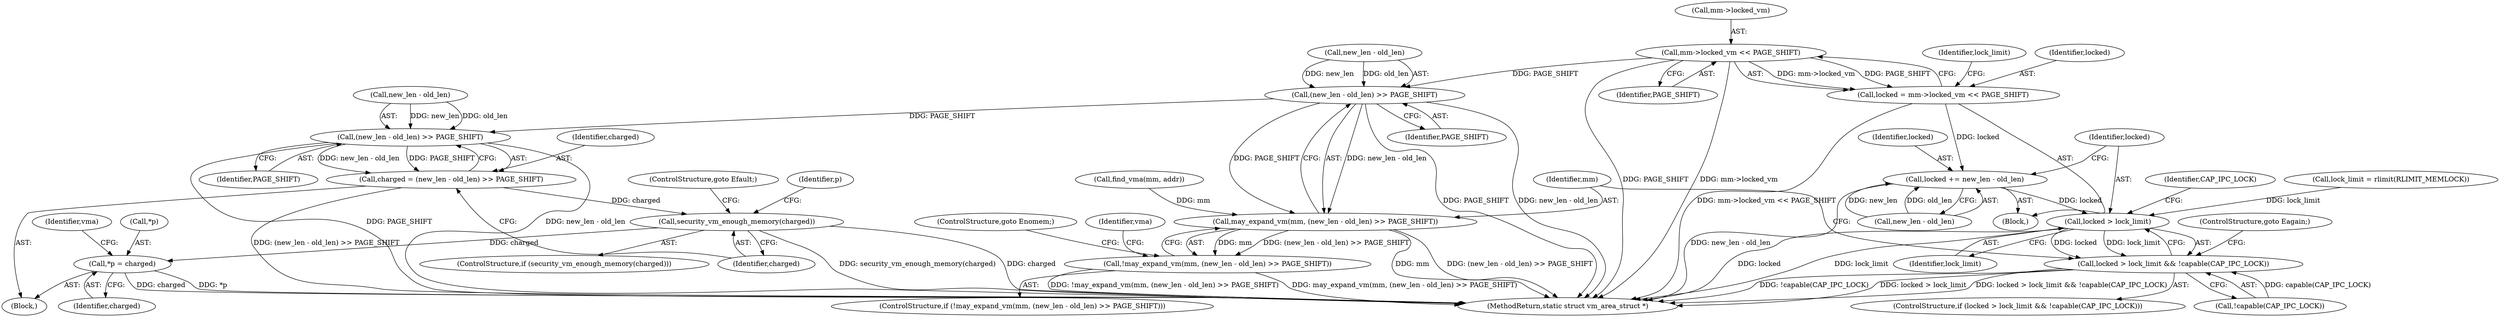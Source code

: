 digraph "0_linux_982134ba62618c2d69fbbbd166d0a11ee3b7e3d8@pointer" {
"1000168" [label="(Call,mm->locked_vm << PAGE_SHIFT)"];
"1000166" [label="(Call,locked = mm->locked_vm << PAGE_SHIFT)"];
"1000177" [label="(Call,locked += new_len - old_len)"];
"1000184" [label="(Call,locked > lock_limit)"];
"1000183" [label="(Call,locked > lock_limit && !capable(CAP_IPC_LOCK))"];
"1000195" [label="(Call,(new_len - old_len) >> PAGE_SHIFT)"];
"1000193" [label="(Call,may_expand_vm(mm, (new_len - old_len) >> PAGE_SHIFT))"];
"1000192" [label="(Call,!may_expand_vm(mm, (new_len - old_len) >> PAGE_SHIFT))"];
"1000211" [label="(Call,(new_len - old_len) >> PAGE_SHIFT)"];
"1000209" [label="(Call,charged = (new_len - old_len) >> PAGE_SHIFT)"];
"1000217" [label="(Call,security_vm_enough_memory(charged))"];
"1000220" [label="(Call,*p = charged)"];
"1000222" [label="(Identifier,p)"];
"1000190" [label="(ControlStructure,goto Eagain;)"];
"1000192" [label="(Call,!may_expand_vm(mm, (new_len - old_len) >> PAGE_SHIFT))"];
"1000174" [label="(Identifier,lock_limit)"];
"1000209" [label="(Call,charged = (new_len - old_len) >> PAGE_SHIFT)"];
"1000187" [label="(Call,!capable(CAP_IPC_LOCK))"];
"1000212" [label="(Call,new_len - old_len)"];
"1000183" [label="(Call,locked > lock_limit && !capable(CAP_IPC_LOCK))"];
"1000193" [label="(Call,may_expand_vm(mm, (new_len - old_len) >> PAGE_SHIFT))"];
"1000178" [label="(Identifier,locked)"];
"1000200" [label="(ControlStructure,goto Enomem;)"];
"1000219" [label="(ControlStructure,goto Efault;)"];
"1000199" [label="(Identifier,PAGE_SHIFT)"];
"1000184" [label="(Call,locked > lock_limit)"];
"1000194" [label="(Identifier,mm)"];
"1000186" [label="(Identifier,lock_limit)"];
"1000218" [label="(Identifier,charged)"];
"1000207" [label="(Block,)"];
"1000246" [label="(MethodReturn,static struct vm_area_struct *)"];
"1000221" [label="(Call,*p)"];
"1000169" [label="(Call,mm->locked_vm)"];
"1000223" [label="(Identifier,charged)"];
"1000185" [label="(Identifier,locked)"];
"1000196" [label="(Call,new_len - old_len)"];
"1000117" [label="(Call,find_vma(mm, addr))"];
"1000166" [label="(Call,locked = mm->locked_vm << PAGE_SHIFT)"];
"1000189" [label="(Identifier,CAP_IPC_LOCK)"];
"1000225" [label="(Identifier,vma)"];
"1000217" [label="(Call,security_vm_enough_memory(charged))"];
"1000204" [label="(Identifier,vma)"];
"1000172" [label="(Identifier,PAGE_SHIFT)"];
"1000210" [label="(Identifier,charged)"];
"1000195" [label="(Call,(new_len - old_len) >> PAGE_SHIFT)"];
"1000211" [label="(Call,(new_len - old_len) >> PAGE_SHIFT)"];
"1000215" [label="(Identifier,PAGE_SHIFT)"];
"1000173" [label="(Call,lock_limit = rlimit(RLIMIT_MEMLOCK))"];
"1000163" [label="(Block,)"];
"1000182" [label="(ControlStructure,if (locked > lock_limit && !capable(CAP_IPC_LOCK)))"];
"1000167" [label="(Identifier,locked)"];
"1000191" [label="(ControlStructure,if (!may_expand_vm(mm, (new_len - old_len) >> PAGE_SHIFT)))"];
"1000179" [label="(Call,new_len - old_len)"];
"1000177" [label="(Call,locked += new_len - old_len)"];
"1000220" [label="(Call,*p = charged)"];
"1000216" [label="(ControlStructure,if (security_vm_enough_memory(charged)))"];
"1000168" [label="(Call,mm->locked_vm << PAGE_SHIFT)"];
"1000168" -> "1000166"  [label="AST: "];
"1000168" -> "1000172"  [label="CFG: "];
"1000169" -> "1000168"  [label="AST: "];
"1000172" -> "1000168"  [label="AST: "];
"1000166" -> "1000168"  [label="CFG: "];
"1000168" -> "1000246"  [label="DDG: PAGE_SHIFT"];
"1000168" -> "1000246"  [label="DDG: mm->locked_vm"];
"1000168" -> "1000166"  [label="DDG: mm->locked_vm"];
"1000168" -> "1000166"  [label="DDG: PAGE_SHIFT"];
"1000168" -> "1000195"  [label="DDG: PAGE_SHIFT"];
"1000166" -> "1000163"  [label="AST: "];
"1000167" -> "1000166"  [label="AST: "];
"1000174" -> "1000166"  [label="CFG: "];
"1000166" -> "1000246"  [label="DDG: mm->locked_vm << PAGE_SHIFT"];
"1000166" -> "1000177"  [label="DDG: locked"];
"1000177" -> "1000163"  [label="AST: "];
"1000177" -> "1000179"  [label="CFG: "];
"1000178" -> "1000177"  [label="AST: "];
"1000179" -> "1000177"  [label="AST: "];
"1000185" -> "1000177"  [label="CFG: "];
"1000177" -> "1000246"  [label="DDG: new_len - old_len"];
"1000179" -> "1000177"  [label="DDG: new_len"];
"1000179" -> "1000177"  [label="DDG: old_len"];
"1000177" -> "1000184"  [label="DDG: locked"];
"1000184" -> "1000183"  [label="AST: "];
"1000184" -> "1000186"  [label="CFG: "];
"1000185" -> "1000184"  [label="AST: "];
"1000186" -> "1000184"  [label="AST: "];
"1000189" -> "1000184"  [label="CFG: "];
"1000183" -> "1000184"  [label="CFG: "];
"1000184" -> "1000246"  [label="DDG: locked"];
"1000184" -> "1000246"  [label="DDG: lock_limit"];
"1000184" -> "1000183"  [label="DDG: locked"];
"1000184" -> "1000183"  [label="DDG: lock_limit"];
"1000173" -> "1000184"  [label="DDG: lock_limit"];
"1000183" -> "1000182"  [label="AST: "];
"1000183" -> "1000187"  [label="CFG: "];
"1000187" -> "1000183"  [label="AST: "];
"1000190" -> "1000183"  [label="CFG: "];
"1000194" -> "1000183"  [label="CFG: "];
"1000183" -> "1000246"  [label="DDG: !capable(CAP_IPC_LOCK)"];
"1000183" -> "1000246"  [label="DDG: locked > lock_limit"];
"1000183" -> "1000246"  [label="DDG: locked > lock_limit && !capable(CAP_IPC_LOCK)"];
"1000187" -> "1000183"  [label="DDG: capable(CAP_IPC_LOCK)"];
"1000195" -> "1000193"  [label="AST: "];
"1000195" -> "1000199"  [label="CFG: "];
"1000196" -> "1000195"  [label="AST: "];
"1000199" -> "1000195"  [label="AST: "];
"1000193" -> "1000195"  [label="CFG: "];
"1000195" -> "1000246"  [label="DDG: PAGE_SHIFT"];
"1000195" -> "1000246"  [label="DDG: new_len - old_len"];
"1000195" -> "1000193"  [label="DDG: new_len - old_len"];
"1000195" -> "1000193"  [label="DDG: PAGE_SHIFT"];
"1000196" -> "1000195"  [label="DDG: new_len"];
"1000196" -> "1000195"  [label="DDG: old_len"];
"1000195" -> "1000211"  [label="DDG: PAGE_SHIFT"];
"1000193" -> "1000192"  [label="AST: "];
"1000194" -> "1000193"  [label="AST: "];
"1000192" -> "1000193"  [label="CFG: "];
"1000193" -> "1000246"  [label="DDG: mm"];
"1000193" -> "1000246"  [label="DDG: (new_len - old_len) >> PAGE_SHIFT"];
"1000193" -> "1000192"  [label="DDG: mm"];
"1000193" -> "1000192"  [label="DDG: (new_len - old_len) >> PAGE_SHIFT"];
"1000117" -> "1000193"  [label="DDG: mm"];
"1000192" -> "1000191"  [label="AST: "];
"1000200" -> "1000192"  [label="CFG: "];
"1000204" -> "1000192"  [label="CFG: "];
"1000192" -> "1000246"  [label="DDG: may_expand_vm(mm, (new_len - old_len) >> PAGE_SHIFT)"];
"1000192" -> "1000246"  [label="DDG: !may_expand_vm(mm, (new_len - old_len) >> PAGE_SHIFT)"];
"1000211" -> "1000209"  [label="AST: "];
"1000211" -> "1000215"  [label="CFG: "];
"1000212" -> "1000211"  [label="AST: "];
"1000215" -> "1000211"  [label="AST: "];
"1000209" -> "1000211"  [label="CFG: "];
"1000211" -> "1000246"  [label="DDG: new_len - old_len"];
"1000211" -> "1000246"  [label="DDG: PAGE_SHIFT"];
"1000211" -> "1000209"  [label="DDG: new_len - old_len"];
"1000211" -> "1000209"  [label="DDG: PAGE_SHIFT"];
"1000212" -> "1000211"  [label="DDG: new_len"];
"1000212" -> "1000211"  [label="DDG: old_len"];
"1000209" -> "1000207"  [label="AST: "];
"1000210" -> "1000209"  [label="AST: "];
"1000218" -> "1000209"  [label="CFG: "];
"1000209" -> "1000246"  [label="DDG: (new_len - old_len) >> PAGE_SHIFT"];
"1000209" -> "1000217"  [label="DDG: charged"];
"1000217" -> "1000216"  [label="AST: "];
"1000217" -> "1000218"  [label="CFG: "];
"1000218" -> "1000217"  [label="AST: "];
"1000219" -> "1000217"  [label="CFG: "];
"1000222" -> "1000217"  [label="CFG: "];
"1000217" -> "1000246"  [label="DDG: security_vm_enough_memory(charged)"];
"1000217" -> "1000246"  [label="DDG: charged"];
"1000217" -> "1000220"  [label="DDG: charged"];
"1000220" -> "1000207"  [label="AST: "];
"1000220" -> "1000223"  [label="CFG: "];
"1000221" -> "1000220"  [label="AST: "];
"1000223" -> "1000220"  [label="AST: "];
"1000225" -> "1000220"  [label="CFG: "];
"1000220" -> "1000246"  [label="DDG: *p"];
"1000220" -> "1000246"  [label="DDG: charged"];
}

